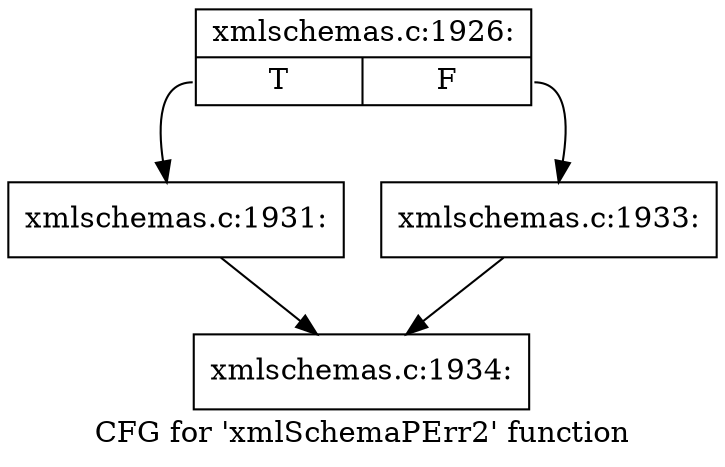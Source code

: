 digraph "CFG for 'xmlSchemaPErr2' function" {
	label="CFG for 'xmlSchemaPErr2' function";

	Node0x4e26640 [shape=record,label="{xmlschemas.c:1926:|{<s0>T|<s1>F}}"];
	Node0x4e26640:s0 -> Node0x4e3e5f0;
	Node0x4e26640:s1 -> Node0x4e3e690;
	Node0x4e3e5f0 [shape=record,label="{xmlschemas.c:1931:}"];
	Node0x4e3e5f0 -> Node0x4e3e640;
	Node0x4e3e690 [shape=record,label="{xmlschemas.c:1933:}"];
	Node0x4e3e690 -> Node0x4e3e640;
	Node0x4e3e640 [shape=record,label="{xmlschemas.c:1934:}"];
}
